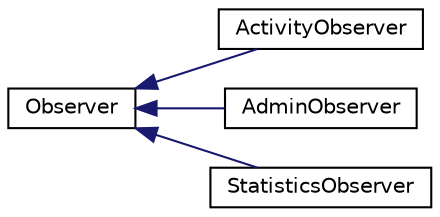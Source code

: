 digraph "Graphical Class Hierarchy"
{
 // LATEX_PDF_SIZE
  edge [fontname="Helvetica",fontsize="10",labelfontname="Helvetica",labelfontsize="10"];
  node [fontname="Helvetica",fontsize="10",shape=record];
  rankdir="LR";
  Node0 [label="Observer",height=0.2,width=0.4,color="black", fillcolor="white", style="filled",URL="$classObserver.html",tooltip=" "];
  Node0 -> Node1 [dir="back",color="midnightblue",fontsize="10",style="solid",fontname="Helvetica"];
  Node1 [label="ActivityObserver",height=0.2,width=0.4,color="black", fillcolor="white", style="filled",URL="$classActivityObserver.html",tooltip=" "];
  Node0 -> Node2 [dir="back",color="midnightblue",fontsize="10",style="solid",fontname="Helvetica"];
  Node2 [label="AdminObserver",height=0.2,width=0.4,color="black", fillcolor="white", style="filled",URL="$classAdminObserver.html",tooltip=" "];
  Node0 -> Node3 [dir="back",color="midnightblue",fontsize="10",style="solid",fontname="Helvetica"];
  Node3 [label="StatisticsObserver",height=0.2,width=0.4,color="black", fillcolor="white", style="filled",URL="$classStatisticsObserver.html",tooltip=" "];
}
